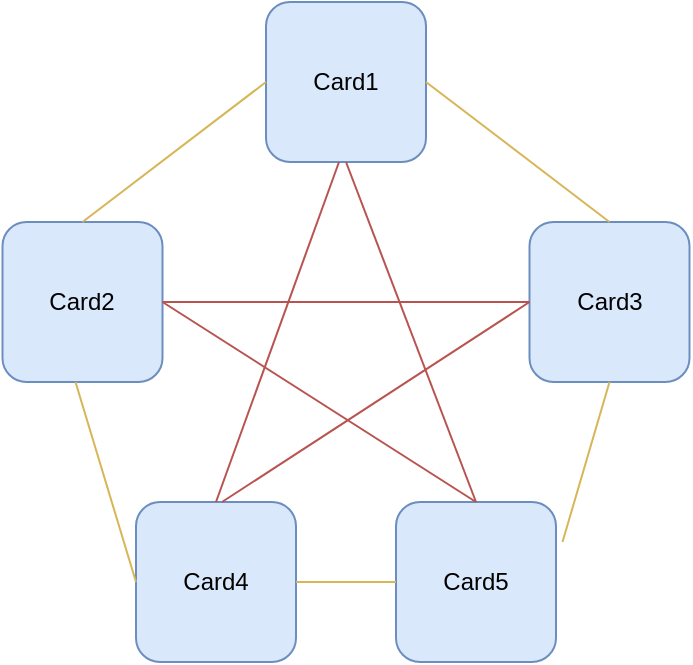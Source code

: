 <mxfile version="12.8.5" type="device"><diagram id="_P3KswuABTwofs6SeKSD" name="Page-1"><mxGraphModel dx="716" dy="383" grid="1" gridSize="10" guides="1" tooltips="1" connect="1" arrows="1" fold="1" page="1" pageScale="1" pageWidth="827" pageHeight="1169" math="0" shadow="0"><root><mxCell id="0"/><mxCell id="1" parent="0"/><mxCell id="_lD-75B8afaeJjr5_iFS-1" value="Card2" style="whiteSpace=wrap;html=1;aspect=fixed;fillColor=#dae8fc;strokeColor=#6c8ebf;rounded=1;" parent="1" vertex="1"><mxGeometry x="148.25" y="190" width="80" height="80" as="geometry"/></mxCell><mxCell id="_lD-75B8afaeJjr5_iFS-2" value="Card1" style="whiteSpace=wrap;html=1;aspect=fixed;fillColor=#dae8fc;strokeColor=#6c8ebf;rounded=1;" parent="1" vertex="1"><mxGeometry x="280" y="80" width="80" height="80" as="geometry"/></mxCell><mxCell id="_lD-75B8afaeJjr5_iFS-3" value="Card3" style="whiteSpace=wrap;html=1;aspect=fixed;fillColor=#dae8fc;strokeColor=#6c8ebf;rounded=1;" parent="1" vertex="1"><mxGeometry x="411.75" y="190" width="80" height="80" as="geometry"/></mxCell><mxCell id="_lD-75B8afaeJjr5_iFS-4" value="Card4" style="whiteSpace=wrap;html=1;aspect=fixed;fillColor=#dae8fc;strokeColor=#6c8ebf;rounded=1;" parent="1" vertex="1"><mxGeometry x="215" y="330" width="80" height="80" as="geometry"/></mxCell><mxCell id="_lD-75B8afaeJjr5_iFS-5" value="Card5" style="whiteSpace=wrap;html=1;aspect=fixed;fillColor=#dae8fc;strokeColor=#6c8ebf;rounded=1;" parent="1" vertex="1"><mxGeometry x="345" y="330" width="80" height="80" as="geometry"/></mxCell><mxCell id="_lD-75B8afaeJjr5_iFS-6" value="" style="endArrow=none;html=1;fillColor=#fff2cc;strokeColor=#d6b656;exitX=0.5;exitY=0;exitDx=0;exitDy=0;" parent="1" source="_lD-75B8afaeJjr5_iFS-1" edge="1"><mxGeometry width="50" height="50" relative="1" as="geometry"><mxPoint x="230" y="170" as="sourcePoint"/><mxPoint x="280" y="120" as="targetPoint"/></mxGeometry></mxCell><mxCell id="_lD-75B8afaeJjr5_iFS-7" value="" style="endArrow=none;html=1;fillColor=#fff2cc;strokeColor=#d6b656;exitX=0.5;exitY=0;exitDx=0;exitDy=0;entryX=0.5;entryY=0;entryDx=0;entryDy=0;" parent="1" target="_lD-75B8afaeJjr5_iFS-3" edge="1"><mxGeometry width="50" height="50" relative="1" as="geometry"><mxPoint x="360" y="120" as="sourcePoint"/><mxPoint x="450" y="80" as="targetPoint"/></mxGeometry></mxCell><mxCell id="_lD-75B8afaeJjr5_iFS-8" value="" style="endArrow=none;html=1;fillColor=#fff2cc;strokeColor=#d6b656;exitX=0.5;exitY=0;exitDx=0;exitDy=0;entryX=0;entryY=0.5;entryDx=0;entryDy=0;" parent="1" target="_lD-75B8afaeJjr5_iFS-4" edge="1"><mxGeometry width="50" height="50" relative="1" as="geometry"><mxPoint x="184.75" y="270" as="sourcePoint"/><mxPoint x="278.25" y="310" as="targetPoint"/></mxGeometry></mxCell><mxCell id="_lD-75B8afaeJjr5_iFS-9" value="" style="endArrow=none;html=1;fillColor=#fff2cc;strokeColor=#d6b656;exitX=0.5;exitY=1;exitDx=0;exitDy=0;entryX=0;entryY=0.5;entryDx=0;entryDy=0;" parent="1" source="_lD-75B8afaeJjr5_iFS-3" edge="1"><mxGeometry width="50" height="50" relative="1" as="geometry"><mxPoint x="394.75" y="270" as="sourcePoint"/><mxPoint x="428.25" y="350" as="targetPoint"/></mxGeometry></mxCell><mxCell id="_lD-75B8afaeJjr5_iFS-10" value="" style="endArrow=none;html=1;fillColor=#fff2cc;strokeColor=#d6b656;entryX=0;entryY=0.5;entryDx=0;entryDy=0;" parent="1" target="_lD-75B8afaeJjr5_iFS-5" edge="1" source="_lD-75B8afaeJjr5_iFS-4"><mxGeometry width="50" height="50" relative="1" as="geometry"><mxPoint x="298.25" y="350" as="sourcePoint"/><mxPoint x="331.75" y="430" as="targetPoint"/></mxGeometry></mxCell><mxCell id="_lD-75B8afaeJjr5_iFS-11" value="" style="endArrow=none;html=1;fillColor=#f8cecc;strokeColor=#b85450;exitX=0.5;exitY=0;exitDx=0;exitDy=0;entryX=0.5;entryY=0;entryDx=0;entryDy=0;" parent="1" target="_lD-75B8afaeJjr5_iFS-4" edge="1"><mxGeometry width="50" height="50" relative="1" as="geometry"><mxPoint x="316.5" y="160" as="sourcePoint"/><mxPoint x="350" y="240" as="targetPoint"/></mxGeometry></mxCell><mxCell id="_lD-75B8afaeJjr5_iFS-12" value="" style="endArrow=none;html=1;fillColor=#f8cecc;strokeColor=#b85450;exitX=0.5;exitY=1;exitDx=0;exitDy=0;entryX=0.5;entryY=0;entryDx=0;entryDy=0;" parent="1" source="_lD-75B8afaeJjr5_iFS-2" target="_lD-75B8afaeJjr5_iFS-5" edge="1"><mxGeometry width="50" height="50" relative="1" as="geometry"><mxPoint x="326.5" y="170" as="sourcePoint"/><mxPoint x="270" y="290" as="targetPoint"/></mxGeometry></mxCell><mxCell id="_lD-75B8afaeJjr5_iFS-13" value="" style="endArrow=none;html=1;fillColor=#f8cecc;strokeColor=#b85450;exitX=1;exitY=0.5;exitDx=0;exitDy=0;entryX=0.5;entryY=0;entryDx=0;entryDy=0;" parent="1" source="_lD-75B8afaeJjr5_iFS-1" target="_lD-75B8afaeJjr5_iFS-5" edge="1"><mxGeometry width="50" height="50" relative="1" as="geometry"><mxPoint x="328.25" y="200" as="sourcePoint"/><mxPoint x="385" y="310" as="targetPoint"/></mxGeometry></mxCell><mxCell id="_lD-75B8afaeJjr5_iFS-14" value="" style="endArrow=none;html=1;fillColor=#f8cecc;strokeColor=#b85450;entryX=0;entryY=0.5;entryDx=0;entryDy=0;" parent="1" target="_lD-75B8afaeJjr5_iFS-3" edge="1"><mxGeometry width="50" height="50" relative="1" as="geometry"><mxPoint x="258" y="330" as="sourcePoint"/><mxPoint x="388.25" y="300" as="targetPoint"/></mxGeometry></mxCell><mxCell id="_lD-75B8afaeJjr5_iFS-15" value="" style="endArrow=none;html=1;fillColor=#f8cecc;strokeColor=#b85450;exitX=0;exitY=0.5;exitDx=0;exitDy=0;entryX=1;entryY=0.5;entryDx=0;entryDy=0;" parent="1" source="_lD-75B8afaeJjr5_iFS-3" target="_lD-75B8afaeJjr5_iFS-1" edge="1"><mxGeometry width="50" height="50" relative="1" as="geometry"><mxPoint x="324.75" y="200" as="sourcePoint"/><mxPoint x="268.25" y="320" as="targetPoint"/></mxGeometry></mxCell></root></mxGraphModel></diagram></mxfile>